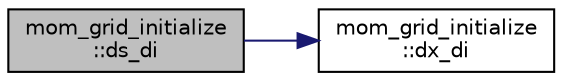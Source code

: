 digraph "mom_grid_initialize::ds_di"
{
 // INTERACTIVE_SVG=YES
 // LATEX_PDF_SIZE
  edge [fontname="Helvetica",fontsize="10",labelfontname="Helvetica",labelfontsize="10"];
  node [fontname="Helvetica",fontsize="10",shape=record];
  rankdir="LR";
  Node1 [label="mom_grid_initialize\l::ds_di",height=0.2,width=0.4,color="black", fillcolor="grey75", style="filled", fontcolor="black",tooltip="This function returns the grid spacing in the logical x direction."];
  Node1 -> Node2 [color="midnightblue",fontsize="10",style="solid",fontname="Helvetica"];
  Node2 [label="mom_grid_initialize\l::dx_di",height=0.2,width=0.4,color="black", fillcolor="white", style="filled",URL="$namespacemom__grid__initialize.html#afa76ec84052508b78fde53cd6ed70161",tooltip="This function calculates and returns the value of dx/di, where x is the longitude in Radians,..."];
}
